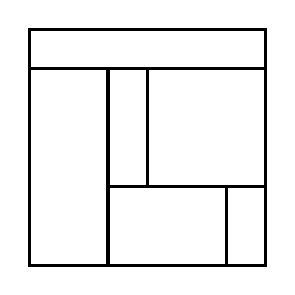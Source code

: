 \begin{tikzpicture}[very thick, scale=.5]
    \draw (0,5) rectangle (6,6);
    \draw (0,0) rectangle (2,5);
    \draw (2,2) rectangle (3,5);
    \draw (3,2) rectangle (6,5);
    \draw (2,0) rectangle (5,2);
    \draw (5,0) rectangle (6,2);
\end{tikzpicture}
